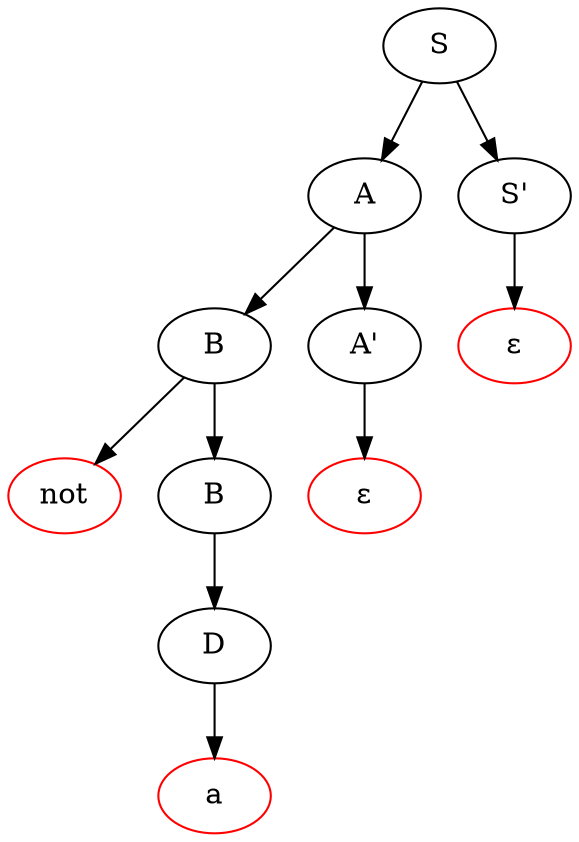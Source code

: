 digraph Tree {
0 [label="S"];
1 [label="A"];
2 [label="B"];
3 [label="not", color=red];
4 [label="B"];
5 [label="D"];
6 [label="a", color=red];
5 -> {6};
4 -> {5};
2 -> {3,4};
7 [label="A'"];
8 [label="ε", color=red];
7 -> {8};
1 -> {2,7};
9 [label="S'"];
10 [label="ε", color=red];
9 -> {10};
0 -> {1,9};
}